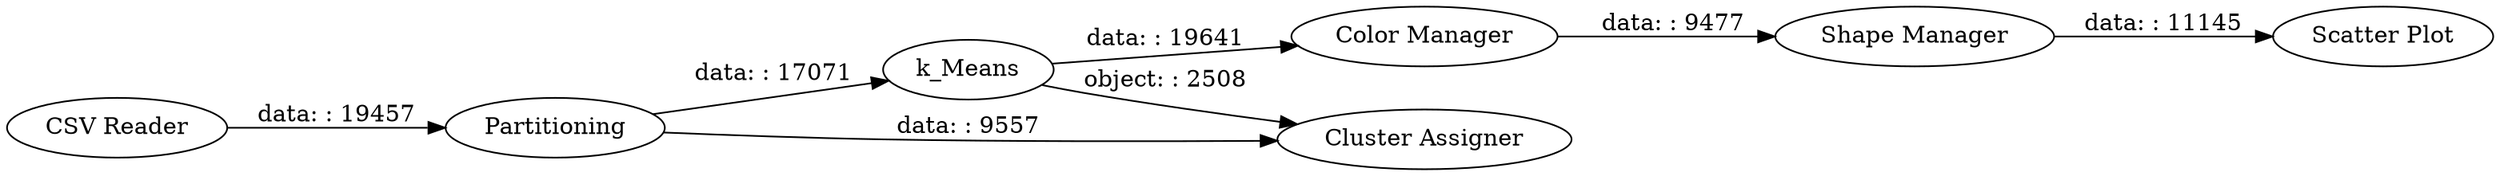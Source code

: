 digraph {
	"-7338216966538579657_1" [label="CSV Reader"]
	"-7338216966538579657_5" [label="Color Manager"]
	"-7338216966538579657_7" [label="Scatter Plot"]
	"-7338216966538579657_2" [label=Partitioning]
	"-7338216966538579657_3" [label=k_Means]
	"-7338216966538579657_6" [label="Shape Manager"]
	"-7338216966538579657_4" [label="Cluster Assigner"]
	"-7338216966538579657_6" -> "-7338216966538579657_7" [label="data: : 11145"]
	"-7338216966538579657_5" -> "-7338216966538579657_6" [label="data: : 9477"]
	"-7338216966538579657_2" -> "-7338216966538579657_4" [label="data: : 9557"]
	"-7338216966538579657_2" -> "-7338216966538579657_3" [label="data: : 17071"]
	"-7338216966538579657_3" -> "-7338216966538579657_5" [label="data: : 19641"]
	"-7338216966538579657_1" -> "-7338216966538579657_2" [label="data: : 19457"]
	"-7338216966538579657_3" -> "-7338216966538579657_4" [label="object: : 2508"]
	rankdir=LR
}
